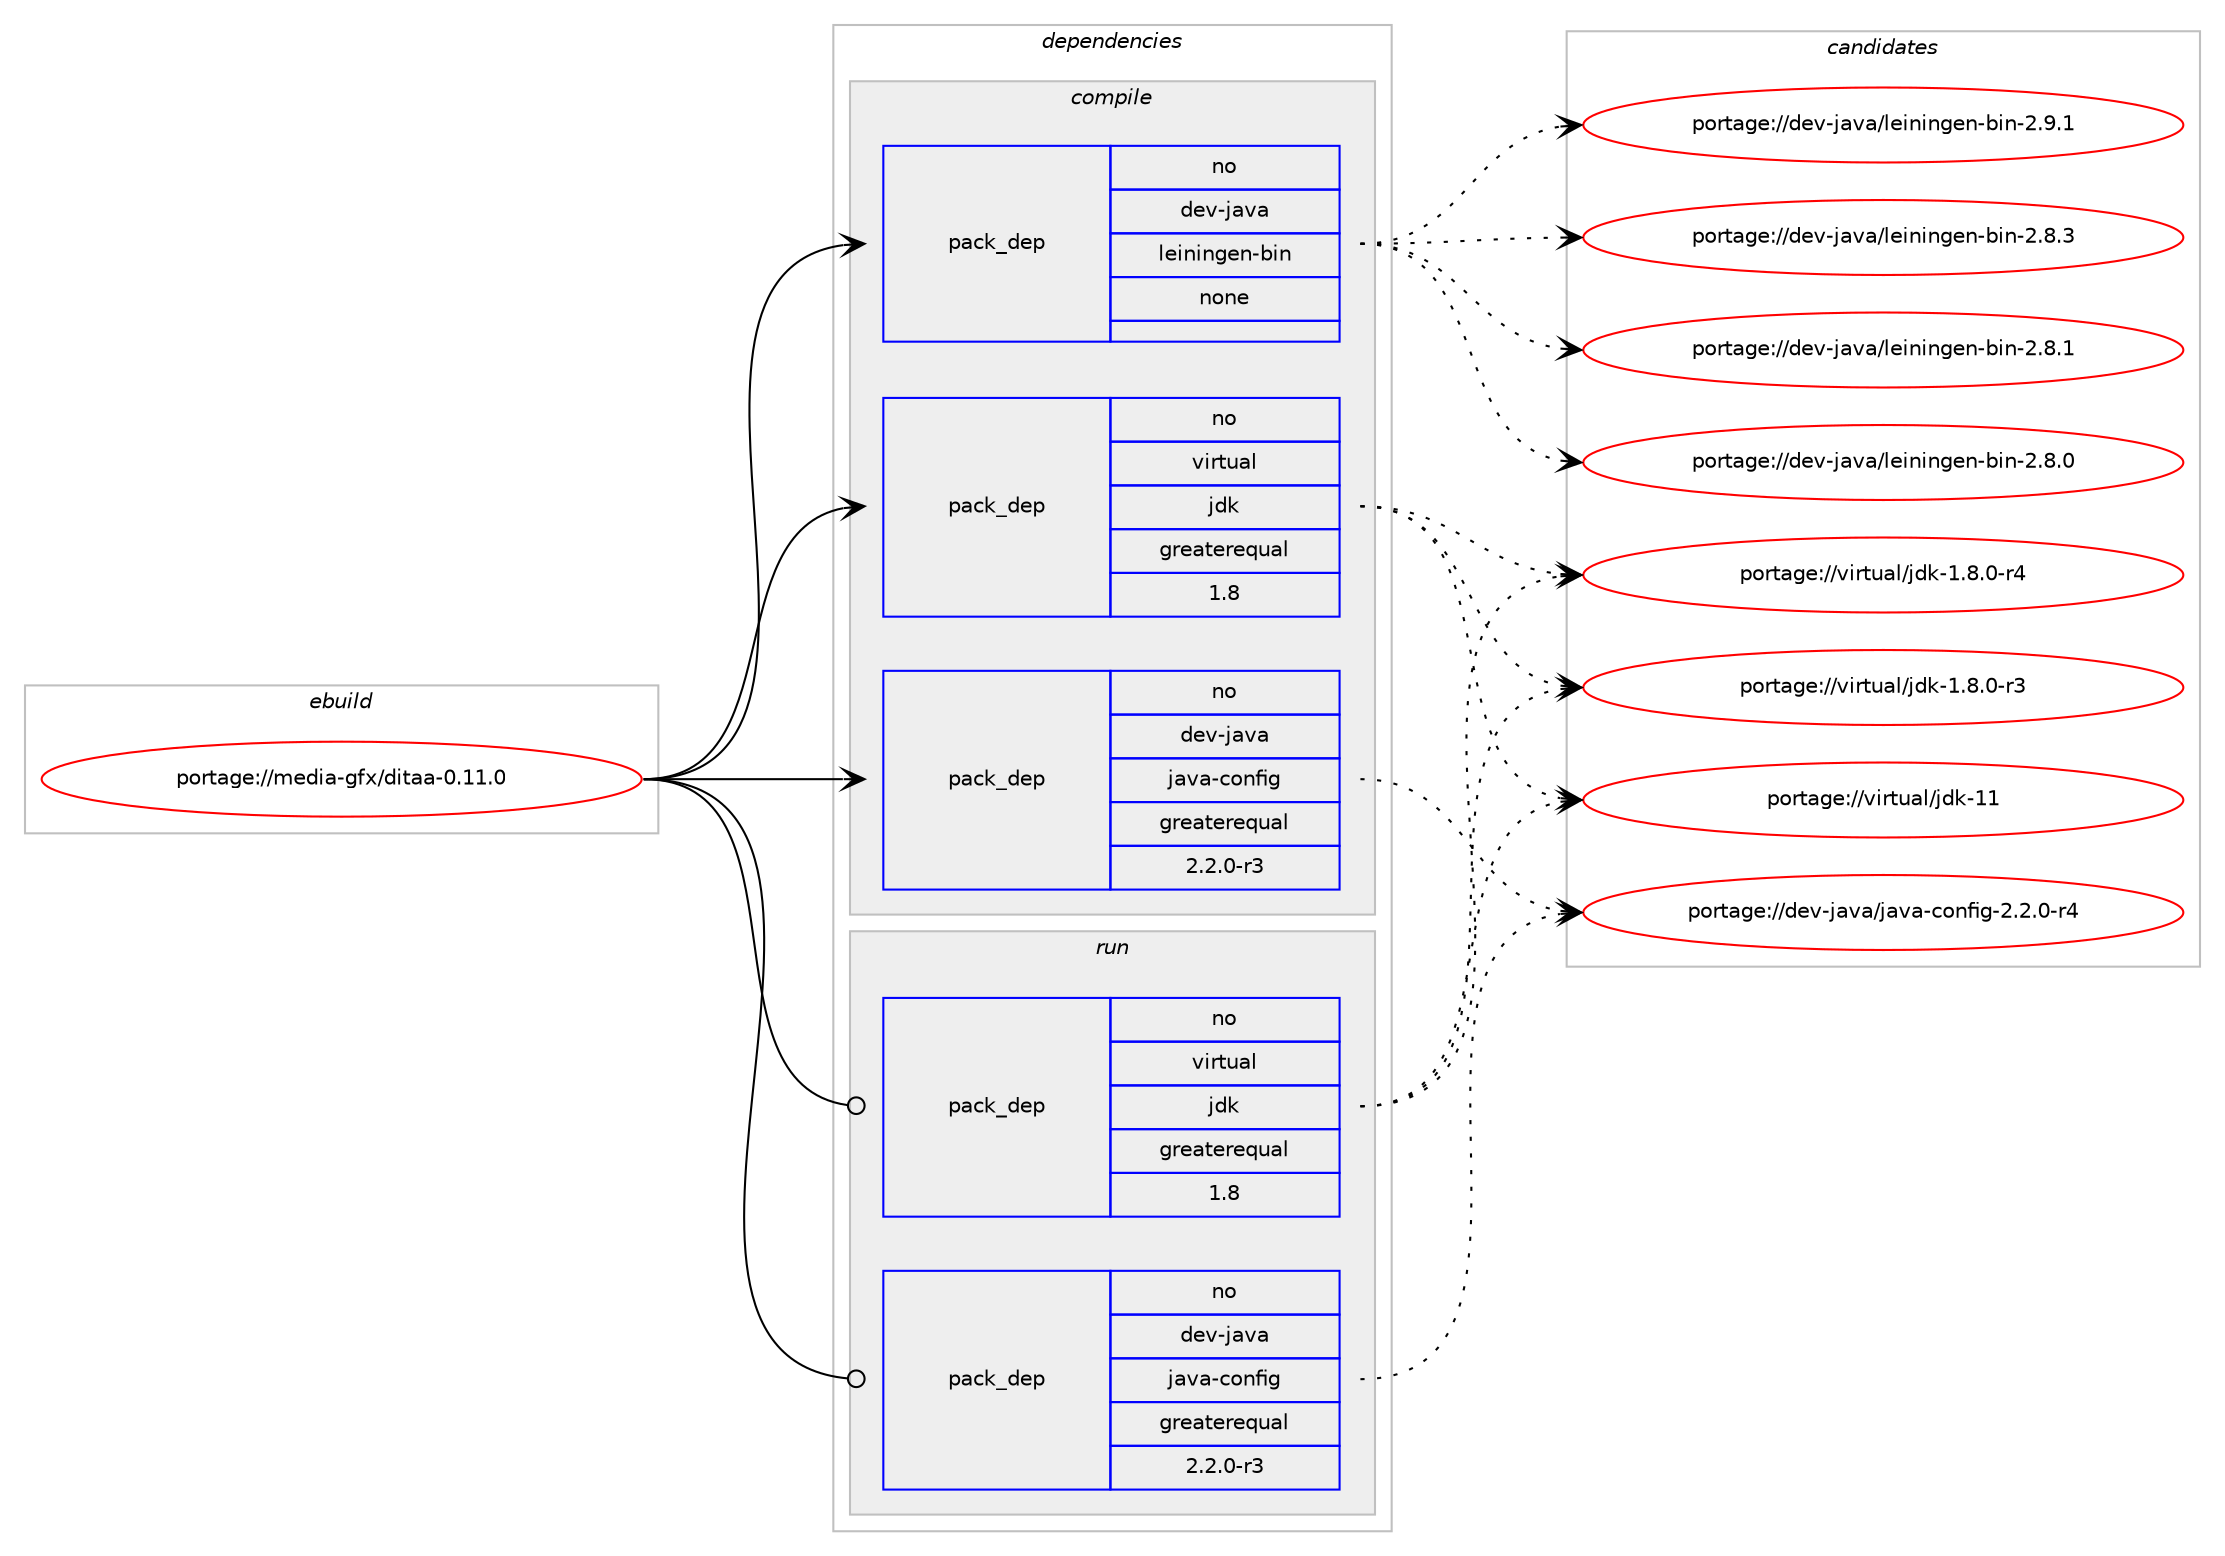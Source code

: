 digraph prolog {

# *************
# Graph options
# *************

newrank=true;
concentrate=true;
compound=true;
graph [rankdir=LR,fontname=Helvetica,fontsize=10,ranksep=1.5];#, ranksep=2.5, nodesep=0.2];
edge  [arrowhead=vee];
node  [fontname=Helvetica,fontsize=10];

# **********
# The ebuild
# **********

subgraph cluster_leftcol {
color=gray;
rank=same;
label=<<i>ebuild</i>>;
id [label="portage://media-gfx/ditaa-0.11.0", color=red, width=4, href="../media-gfx/ditaa-0.11.0.svg"];
}

# ****************
# The dependencies
# ****************

subgraph cluster_midcol {
color=gray;
label=<<i>dependencies</i>>;
subgraph cluster_compile {
fillcolor="#eeeeee";
style=filled;
label=<<i>compile</i>>;
subgraph pack170582 {
dependency225766 [label=<<TABLE BORDER="0" CELLBORDER="1" CELLSPACING="0" CELLPADDING="4" WIDTH="220"><TR><TD ROWSPAN="6" CELLPADDING="30">pack_dep</TD></TR><TR><TD WIDTH="110">no</TD></TR><TR><TD>dev-java</TD></TR><TR><TD>java-config</TD></TR><TR><TD>greaterequal</TD></TR><TR><TD>2.2.0-r3</TD></TR></TABLE>>, shape=none, color=blue];
}
id:e -> dependency225766:w [weight=20,style="solid",arrowhead="vee"];
subgraph pack170583 {
dependency225767 [label=<<TABLE BORDER="0" CELLBORDER="1" CELLSPACING="0" CELLPADDING="4" WIDTH="220"><TR><TD ROWSPAN="6" CELLPADDING="30">pack_dep</TD></TR><TR><TD WIDTH="110">no</TD></TR><TR><TD>dev-java</TD></TR><TR><TD>leiningen-bin</TD></TR><TR><TD>none</TD></TR><TR><TD></TD></TR></TABLE>>, shape=none, color=blue];
}
id:e -> dependency225767:w [weight=20,style="solid",arrowhead="vee"];
subgraph pack170584 {
dependency225768 [label=<<TABLE BORDER="0" CELLBORDER="1" CELLSPACING="0" CELLPADDING="4" WIDTH="220"><TR><TD ROWSPAN="6" CELLPADDING="30">pack_dep</TD></TR><TR><TD WIDTH="110">no</TD></TR><TR><TD>virtual</TD></TR><TR><TD>jdk</TD></TR><TR><TD>greaterequal</TD></TR><TR><TD>1.8</TD></TR></TABLE>>, shape=none, color=blue];
}
id:e -> dependency225768:w [weight=20,style="solid",arrowhead="vee"];
}
subgraph cluster_compileandrun {
fillcolor="#eeeeee";
style=filled;
label=<<i>compile and run</i>>;
}
subgraph cluster_run {
fillcolor="#eeeeee";
style=filled;
label=<<i>run</i>>;
subgraph pack170585 {
dependency225769 [label=<<TABLE BORDER="0" CELLBORDER="1" CELLSPACING="0" CELLPADDING="4" WIDTH="220"><TR><TD ROWSPAN="6" CELLPADDING="30">pack_dep</TD></TR><TR><TD WIDTH="110">no</TD></TR><TR><TD>dev-java</TD></TR><TR><TD>java-config</TD></TR><TR><TD>greaterequal</TD></TR><TR><TD>2.2.0-r3</TD></TR></TABLE>>, shape=none, color=blue];
}
id:e -> dependency225769:w [weight=20,style="solid",arrowhead="odot"];
subgraph pack170586 {
dependency225770 [label=<<TABLE BORDER="0" CELLBORDER="1" CELLSPACING="0" CELLPADDING="4" WIDTH="220"><TR><TD ROWSPAN="6" CELLPADDING="30">pack_dep</TD></TR><TR><TD WIDTH="110">no</TD></TR><TR><TD>virtual</TD></TR><TR><TD>jdk</TD></TR><TR><TD>greaterequal</TD></TR><TR><TD>1.8</TD></TR></TABLE>>, shape=none, color=blue];
}
id:e -> dependency225770:w [weight=20,style="solid",arrowhead="odot"];
}
}

# **************
# The candidates
# **************

subgraph cluster_choices {
rank=same;
color=gray;
label=<<i>candidates</i>>;

subgraph choice170582 {
color=black;
nodesep=1;
choice10010111845106971189747106971189745991111101021051034550465046484511452 [label="portage://dev-java/java-config-2.2.0-r4", color=red, width=4,href="../dev-java/java-config-2.2.0-r4.svg"];
dependency225766:e -> choice10010111845106971189747106971189745991111101021051034550465046484511452:w [style=dotted,weight="100"];
}
subgraph choice170583 {
color=black;
nodesep=1;
choice100101118451069711897471081011051101051101031011104598105110455046574649 [label="portage://dev-java/leiningen-bin-2.9.1", color=red, width=4,href="../dev-java/leiningen-bin-2.9.1.svg"];
choice100101118451069711897471081011051101051101031011104598105110455046564651 [label="portage://dev-java/leiningen-bin-2.8.3", color=red, width=4,href="../dev-java/leiningen-bin-2.8.3.svg"];
choice100101118451069711897471081011051101051101031011104598105110455046564649 [label="portage://dev-java/leiningen-bin-2.8.1", color=red, width=4,href="../dev-java/leiningen-bin-2.8.1.svg"];
choice100101118451069711897471081011051101051101031011104598105110455046564648 [label="portage://dev-java/leiningen-bin-2.8.0", color=red, width=4,href="../dev-java/leiningen-bin-2.8.0.svg"];
dependency225767:e -> choice100101118451069711897471081011051101051101031011104598105110455046574649:w [style=dotted,weight="100"];
dependency225767:e -> choice100101118451069711897471081011051101051101031011104598105110455046564651:w [style=dotted,weight="100"];
dependency225767:e -> choice100101118451069711897471081011051101051101031011104598105110455046564649:w [style=dotted,weight="100"];
dependency225767:e -> choice100101118451069711897471081011051101051101031011104598105110455046564648:w [style=dotted,weight="100"];
}
subgraph choice170584 {
color=black;
nodesep=1;
choice1181051141161179710847106100107454949 [label="portage://virtual/jdk-11", color=red, width=4,href="../virtual/jdk-11.svg"];
choice11810511411611797108471061001074549465646484511452 [label="portage://virtual/jdk-1.8.0-r4", color=red, width=4,href="../virtual/jdk-1.8.0-r4.svg"];
choice11810511411611797108471061001074549465646484511451 [label="portage://virtual/jdk-1.8.0-r3", color=red, width=4,href="../virtual/jdk-1.8.0-r3.svg"];
dependency225768:e -> choice1181051141161179710847106100107454949:w [style=dotted,weight="100"];
dependency225768:e -> choice11810511411611797108471061001074549465646484511452:w [style=dotted,weight="100"];
dependency225768:e -> choice11810511411611797108471061001074549465646484511451:w [style=dotted,weight="100"];
}
subgraph choice170585 {
color=black;
nodesep=1;
choice10010111845106971189747106971189745991111101021051034550465046484511452 [label="portage://dev-java/java-config-2.2.0-r4", color=red, width=4,href="../dev-java/java-config-2.2.0-r4.svg"];
dependency225769:e -> choice10010111845106971189747106971189745991111101021051034550465046484511452:w [style=dotted,weight="100"];
}
subgraph choice170586 {
color=black;
nodesep=1;
choice1181051141161179710847106100107454949 [label="portage://virtual/jdk-11", color=red, width=4,href="../virtual/jdk-11.svg"];
choice11810511411611797108471061001074549465646484511452 [label="portage://virtual/jdk-1.8.0-r4", color=red, width=4,href="../virtual/jdk-1.8.0-r4.svg"];
choice11810511411611797108471061001074549465646484511451 [label="portage://virtual/jdk-1.8.0-r3", color=red, width=4,href="../virtual/jdk-1.8.0-r3.svg"];
dependency225770:e -> choice1181051141161179710847106100107454949:w [style=dotted,weight="100"];
dependency225770:e -> choice11810511411611797108471061001074549465646484511452:w [style=dotted,weight="100"];
dependency225770:e -> choice11810511411611797108471061001074549465646484511451:w [style=dotted,weight="100"];
}
}

}
